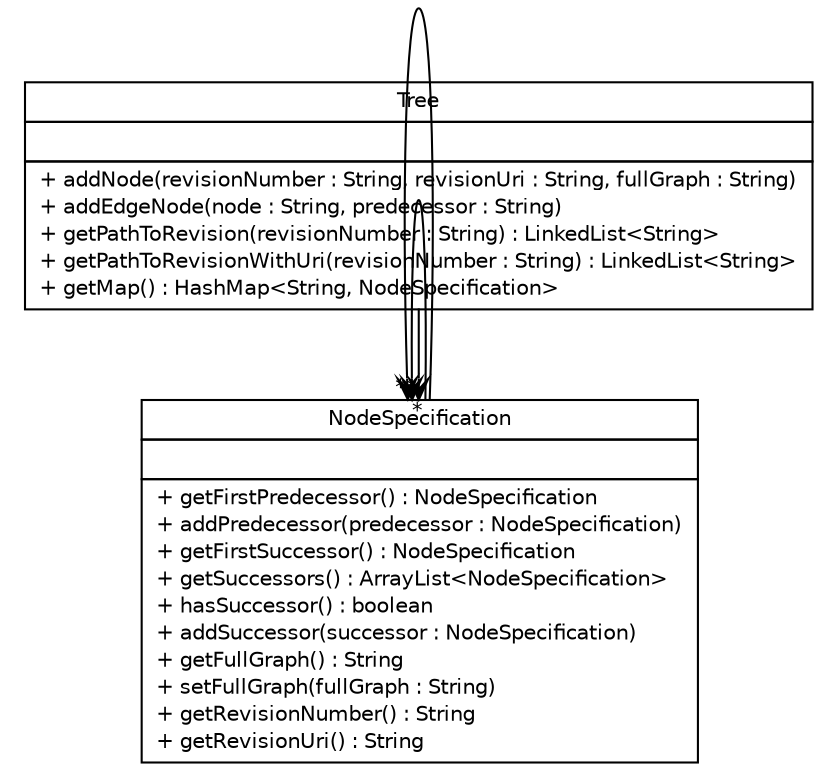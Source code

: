 #!/usr/local/bin/dot
#
# Class diagram 
# Generated by UMLGraph version R5_6_6-6-g3bdff0 (http://www.umlgraph.org/)
#

digraph G {
	edge [fontname="Helvetica",fontsize=10,labelfontname="Helvetica",labelfontsize=10];
	node [fontname="Helvetica",fontsize=10,shape=plaintext];
	nodesep=0.25;
	ranksep=0.5;
	// de.tud.plt.r43ples.revisionTree.Tree
	c34 [label=<<table title="de.tud.plt.r43ples.revisionTree.Tree" border="0" cellborder="1" cellspacing="0" cellpadding="2" port="p" href="./Tree.html">
		<tr><td><table border="0" cellspacing="0" cellpadding="1">
<tr><td align="center" balign="center"> Tree </td></tr>
		</table></td></tr>
		<tr><td><table border="0" cellspacing="0" cellpadding="1">
<tr><td align="left" balign="left">  </td></tr>
		</table></td></tr>
		<tr><td><table border="0" cellspacing="0" cellpadding="1">
<tr><td align="left" balign="left"> + addNode(revisionNumber : String, revisionUri : String, fullGraph : String) </td></tr>
<tr><td align="left" balign="left"> + addEdgeNode(node : String, predecessor : String) </td></tr>
<tr><td align="left" balign="left"> + getPathToRevision(revisionNumber : String) : LinkedList&lt;String&gt; </td></tr>
<tr><td align="left" balign="left"> + getPathToRevisionWithUri(revisionNumber : String) : LinkedList&lt;String&gt; </td></tr>
<tr><td align="left" balign="left"> + getMap() : HashMap&lt;String, NodeSpecification&gt; </td></tr>
		</table></td></tr>
		</table>>, URL="./Tree.html", fontname="Helvetica", fontcolor="black", fontsize=10.0];
	// de.tud.plt.r43ples.revisionTree.NodeSpecification
	c35 [label=<<table title="de.tud.plt.r43ples.revisionTree.NodeSpecification" border="0" cellborder="1" cellspacing="0" cellpadding="2" port="p" href="./NodeSpecification.html">
		<tr><td><table border="0" cellspacing="0" cellpadding="1">
<tr><td align="center" balign="center"> NodeSpecification </td></tr>
		</table></td></tr>
		<tr><td><table border="0" cellspacing="0" cellpadding="1">
<tr><td align="left" balign="left">  </td></tr>
		</table></td></tr>
		<tr><td><table border="0" cellspacing="0" cellpadding="1">
<tr><td align="left" balign="left"> + getFirstPredecessor() : NodeSpecification </td></tr>
<tr><td align="left" balign="left"> + addPredecessor(predecessor : NodeSpecification) </td></tr>
<tr><td align="left" balign="left"> + getFirstSuccessor() : NodeSpecification </td></tr>
<tr><td align="left" balign="left"> + getSuccessors() : ArrayList&lt;NodeSpecification&gt; </td></tr>
<tr><td align="left" balign="left"> + hasSuccessor() : boolean </td></tr>
<tr><td align="left" balign="left"> + addSuccessor(successor : NodeSpecification) </td></tr>
<tr><td align="left" balign="left"> + getFullGraph() : String </td></tr>
<tr><td align="left" balign="left"> + setFullGraph(fullGraph : String) </td></tr>
<tr><td align="left" balign="left"> + getRevisionNumber() : String </td></tr>
<tr><td align="left" balign="left"> + getRevisionUri() : String </td></tr>
		</table></td></tr>
		</table>>, URL="./NodeSpecification.html", fontname="Helvetica", fontcolor="black", fontsize=10.0];
	// de.tud.plt.r43ples.revisionTree.Tree NAVASSOC de.tud.plt.r43ples.revisionTree.NodeSpecification
	c34:p -> c35:p [taillabel="", label="", headlabel="*", fontname="Helvetica", fontcolor="black", fontsize=10.0, color="black", arrowhead=open];
	// de.tud.plt.r43ples.revisionTree.NodeSpecification NAVASSOC de.tud.plt.r43ples.revisionTree.NodeSpecification
	c35:p -> c35:p [taillabel="", label="", headlabel="*", fontname="Helvetica", fontcolor="black", fontsize=10.0, color="black", arrowhead=open];
	// de.tud.plt.r43ples.revisionTree.NodeSpecification NAVASSOC de.tud.plt.r43ples.revisionTree.NodeSpecification
	c35:p -> c35:p [taillabel="", label="", headlabel="*", fontname="Helvetica", fontcolor="black", fontsize=10.0, color="black", arrowhead=open];
}

